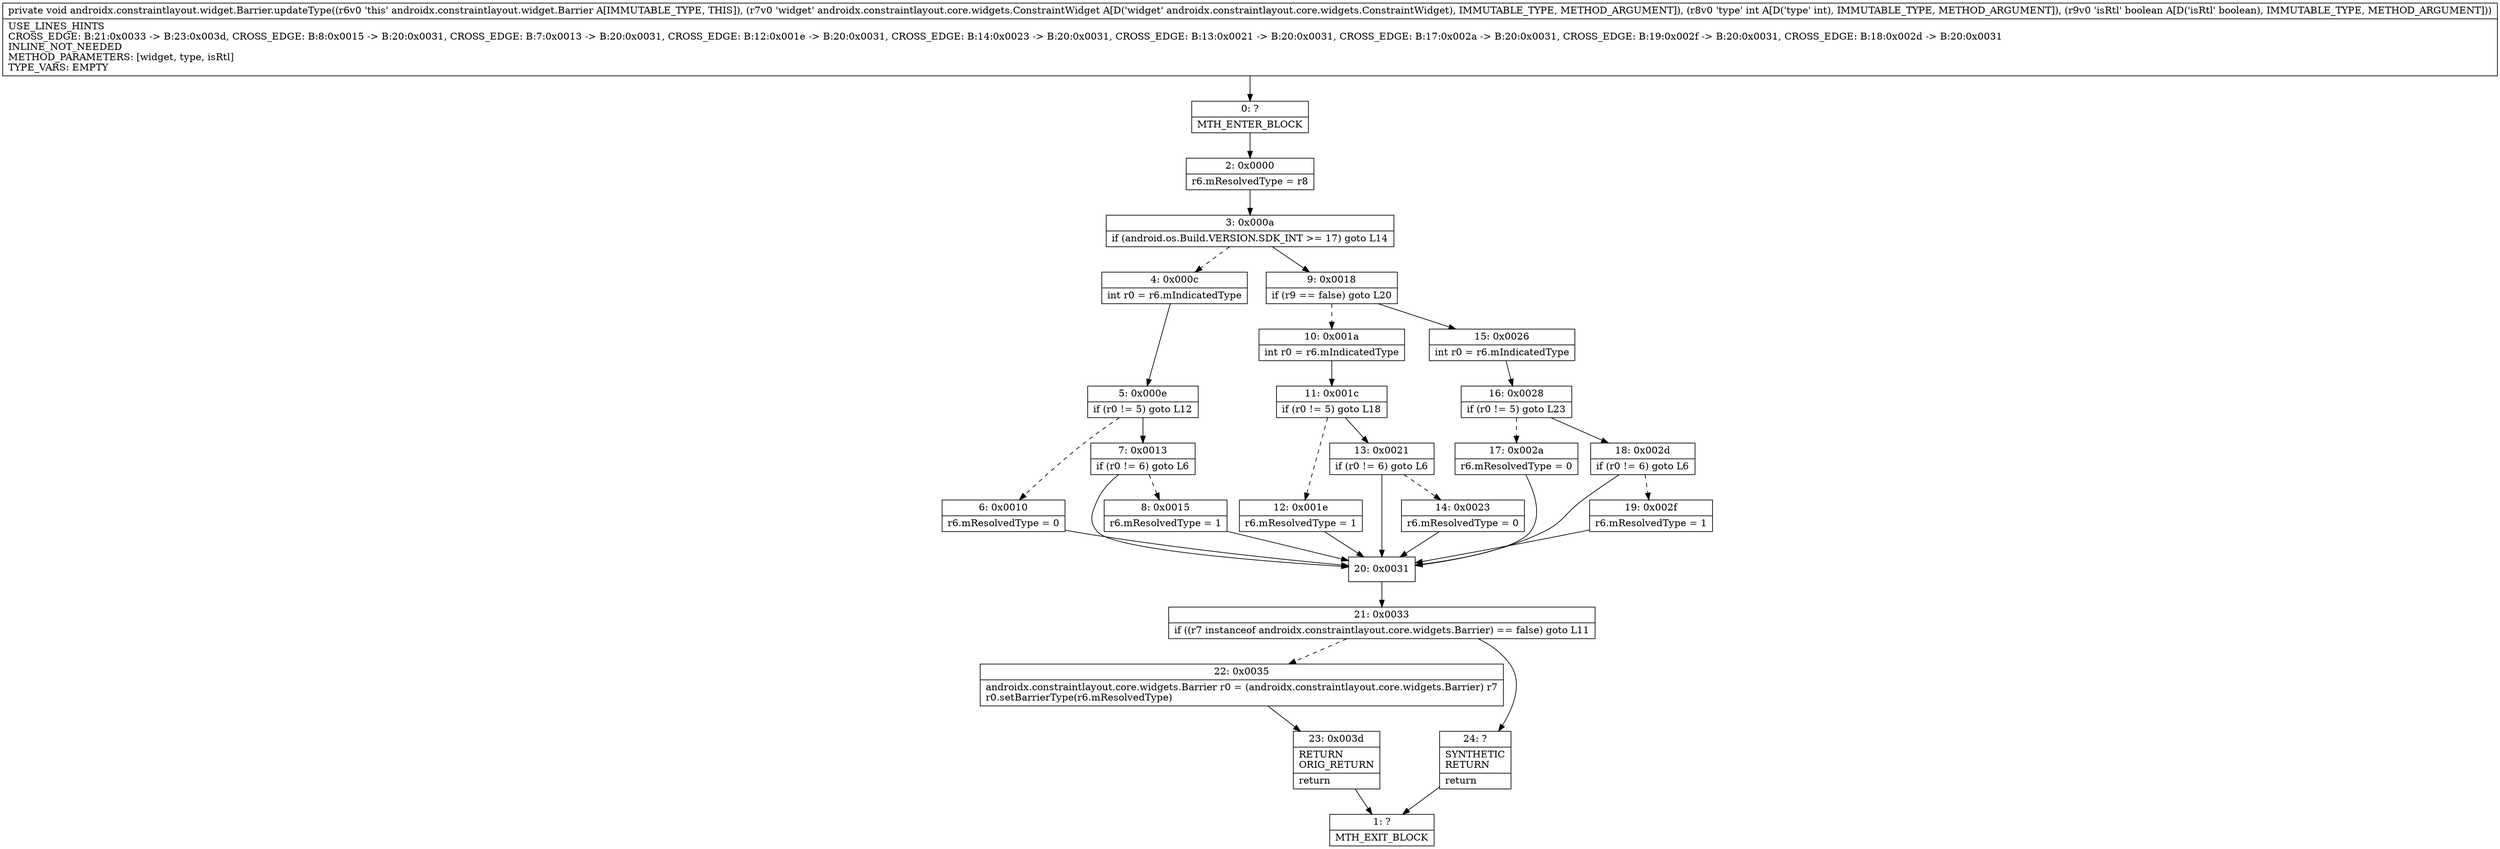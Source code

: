 digraph "CFG forandroidx.constraintlayout.widget.Barrier.updateType(Landroidx\/constraintlayout\/core\/widgets\/ConstraintWidget;IZ)V" {
Node_0 [shape=record,label="{0\:\ ?|MTH_ENTER_BLOCK\l}"];
Node_2 [shape=record,label="{2\:\ 0x0000|r6.mResolvedType = r8\l}"];
Node_3 [shape=record,label="{3\:\ 0x000a|if (android.os.Build.VERSION.SDK_INT \>= 17) goto L14\l}"];
Node_4 [shape=record,label="{4\:\ 0x000c|int r0 = r6.mIndicatedType\l}"];
Node_5 [shape=record,label="{5\:\ 0x000e|if (r0 != 5) goto L12\l}"];
Node_6 [shape=record,label="{6\:\ 0x0010|r6.mResolvedType = 0\l}"];
Node_20 [shape=record,label="{20\:\ 0x0031}"];
Node_21 [shape=record,label="{21\:\ 0x0033|if ((r7 instanceof androidx.constraintlayout.core.widgets.Barrier) == false) goto L11\l}"];
Node_22 [shape=record,label="{22\:\ 0x0035|androidx.constraintlayout.core.widgets.Barrier r0 = (androidx.constraintlayout.core.widgets.Barrier) r7\lr0.setBarrierType(r6.mResolvedType)\l}"];
Node_23 [shape=record,label="{23\:\ 0x003d|RETURN\lORIG_RETURN\l|return\l}"];
Node_1 [shape=record,label="{1\:\ ?|MTH_EXIT_BLOCK\l}"];
Node_24 [shape=record,label="{24\:\ ?|SYNTHETIC\lRETURN\l|return\l}"];
Node_7 [shape=record,label="{7\:\ 0x0013|if (r0 != 6) goto L6\l}"];
Node_8 [shape=record,label="{8\:\ 0x0015|r6.mResolvedType = 1\l}"];
Node_9 [shape=record,label="{9\:\ 0x0018|if (r9 == false) goto L20\l}"];
Node_10 [shape=record,label="{10\:\ 0x001a|int r0 = r6.mIndicatedType\l}"];
Node_11 [shape=record,label="{11\:\ 0x001c|if (r0 != 5) goto L18\l}"];
Node_12 [shape=record,label="{12\:\ 0x001e|r6.mResolvedType = 1\l}"];
Node_13 [shape=record,label="{13\:\ 0x0021|if (r0 != 6) goto L6\l}"];
Node_14 [shape=record,label="{14\:\ 0x0023|r6.mResolvedType = 0\l}"];
Node_15 [shape=record,label="{15\:\ 0x0026|int r0 = r6.mIndicatedType\l}"];
Node_16 [shape=record,label="{16\:\ 0x0028|if (r0 != 5) goto L23\l}"];
Node_17 [shape=record,label="{17\:\ 0x002a|r6.mResolvedType = 0\l}"];
Node_18 [shape=record,label="{18\:\ 0x002d|if (r0 != 6) goto L6\l}"];
Node_19 [shape=record,label="{19\:\ 0x002f|r6.mResolvedType = 1\l}"];
MethodNode[shape=record,label="{private void androidx.constraintlayout.widget.Barrier.updateType((r6v0 'this' androidx.constraintlayout.widget.Barrier A[IMMUTABLE_TYPE, THIS]), (r7v0 'widget' androidx.constraintlayout.core.widgets.ConstraintWidget A[D('widget' androidx.constraintlayout.core.widgets.ConstraintWidget), IMMUTABLE_TYPE, METHOD_ARGUMENT]), (r8v0 'type' int A[D('type' int), IMMUTABLE_TYPE, METHOD_ARGUMENT]), (r9v0 'isRtl' boolean A[D('isRtl' boolean), IMMUTABLE_TYPE, METHOD_ARGUMENT]))  | USE_LINES_HINTS\lCROSS_EDGE: B:21:0x0033 \-\> B:23:0x003d, CROSS_EDGE: B:8:0x0015 \-\> B:20:0x0031, CROSS_EDGE: B:7:0x0013 \-\> B:20:0x0031, CROSS_EDGE: B:12:0x001e \-\> B:20:0x0031, CROSS_EDGE: B:14:0x0023 \-\> B:20:0x0031, CROSS_EDGE: B:13:0x0021 \-\> B:20:0x0031, CROSS_EDGE: B:17:0x002a \-\> B:20:0x0031, CROSS_EDGE: B:19:0x002f \-\> B:20:0x0031, CROSS_EDGE: B:18:0x002d \-\> B:20:0x0031\lINLINE_NOT_NEEDED\lMETHOD_PARAMETERS: [widget, type, isRtl]\lTYPE_VARS: EMPTY\l}"];
MethodNode -> Node_0;Node_0 -> Node_2;
Node_2 -> Node_3;
Node_3 -> Node_4[style=dashed];
Node_3 -> Node_9;
Node_4 -> Node_5;
Node_5 -> Node_6[style=dashed];
Node_5 -> Node_7;
Node_6 -> Node_20;
Node_20 -> Node_21;
Node_21 -> Node_22[style=dashed];
Node_21 -> Node_24;
Node_22 -> Node_23;
Node_23 -> Node_1;
Node_24 -> Node_1;
Node_7 -> Node_8[style=dashed];
Node_7 -> Node_20;
Node_8 -> Node_20;
Node_9 -> Node_10[style=dashed];
Node_9 -> Node_15;
Node_10 -> Node_11;
Node_11 -> Node_12[style=dashed];
Node_11 -> Node_13;
Node_12 -> Node_20;
Node_13 -> Node_14[style=dashed];
Node_13 -> Node_20;
Node_14 -> Node_20;
Node_15 -> Node_16;
Node_16 -> Node_17[style=dashed];
Node_16 -> Node_18;
Node_17 -> Node_20;
Node_18 -> Node_19[style=dashed];
Node_18 -> Node_20;
Node_19 -> Node_20;
}


